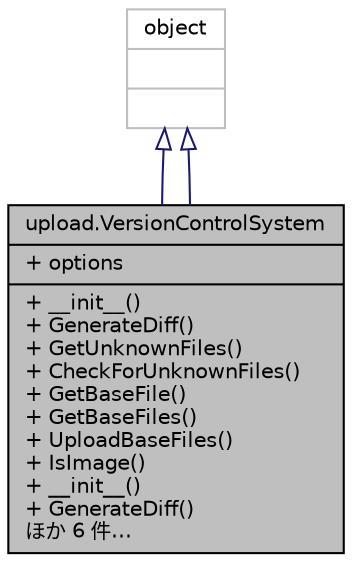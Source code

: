 digraph "upload.VersionControlSystem"
{
  edge [fontname="Helvetica",fontsize="10",labelfontname="Helvetica",labelfontsize="10"];
  node [fontname="Helvetica",fontsize="10",shape=record];
  Node5 [label="{upload.VersionControlSystem\n|+ options\l|+ __init__()\l+ GenerateDiff()\l+ GetUnknownFiles()\l+ CheckForUnknownFiles()\l+ GetBaseFile()\l+ GetBaseFiles()\l+ UploadBaseFiles()\l+ IsImage()\l+ __init__()\l+ GenerateDiff()\lほか 6 件…\l}",height=0.2,width=0.4,color="black", fillcolor="grey75", style="filled", fontcolor="black"];
  Node6 -> Node5 [dir="back",color="midnightblue",fontsize="10",style="solid",arrowtail="onormal",fontname="Helvetica"];
  Node6 [label="{object\n||}",height=0.2,width=0.4,color="grey75", fillcolor="white", style="filled"];
  Node6 -> Node5 [dir="back",color="midnightblue",fontsize="10",style="solid",arrowtail="onormal",fontname="Helvetica"];
}
